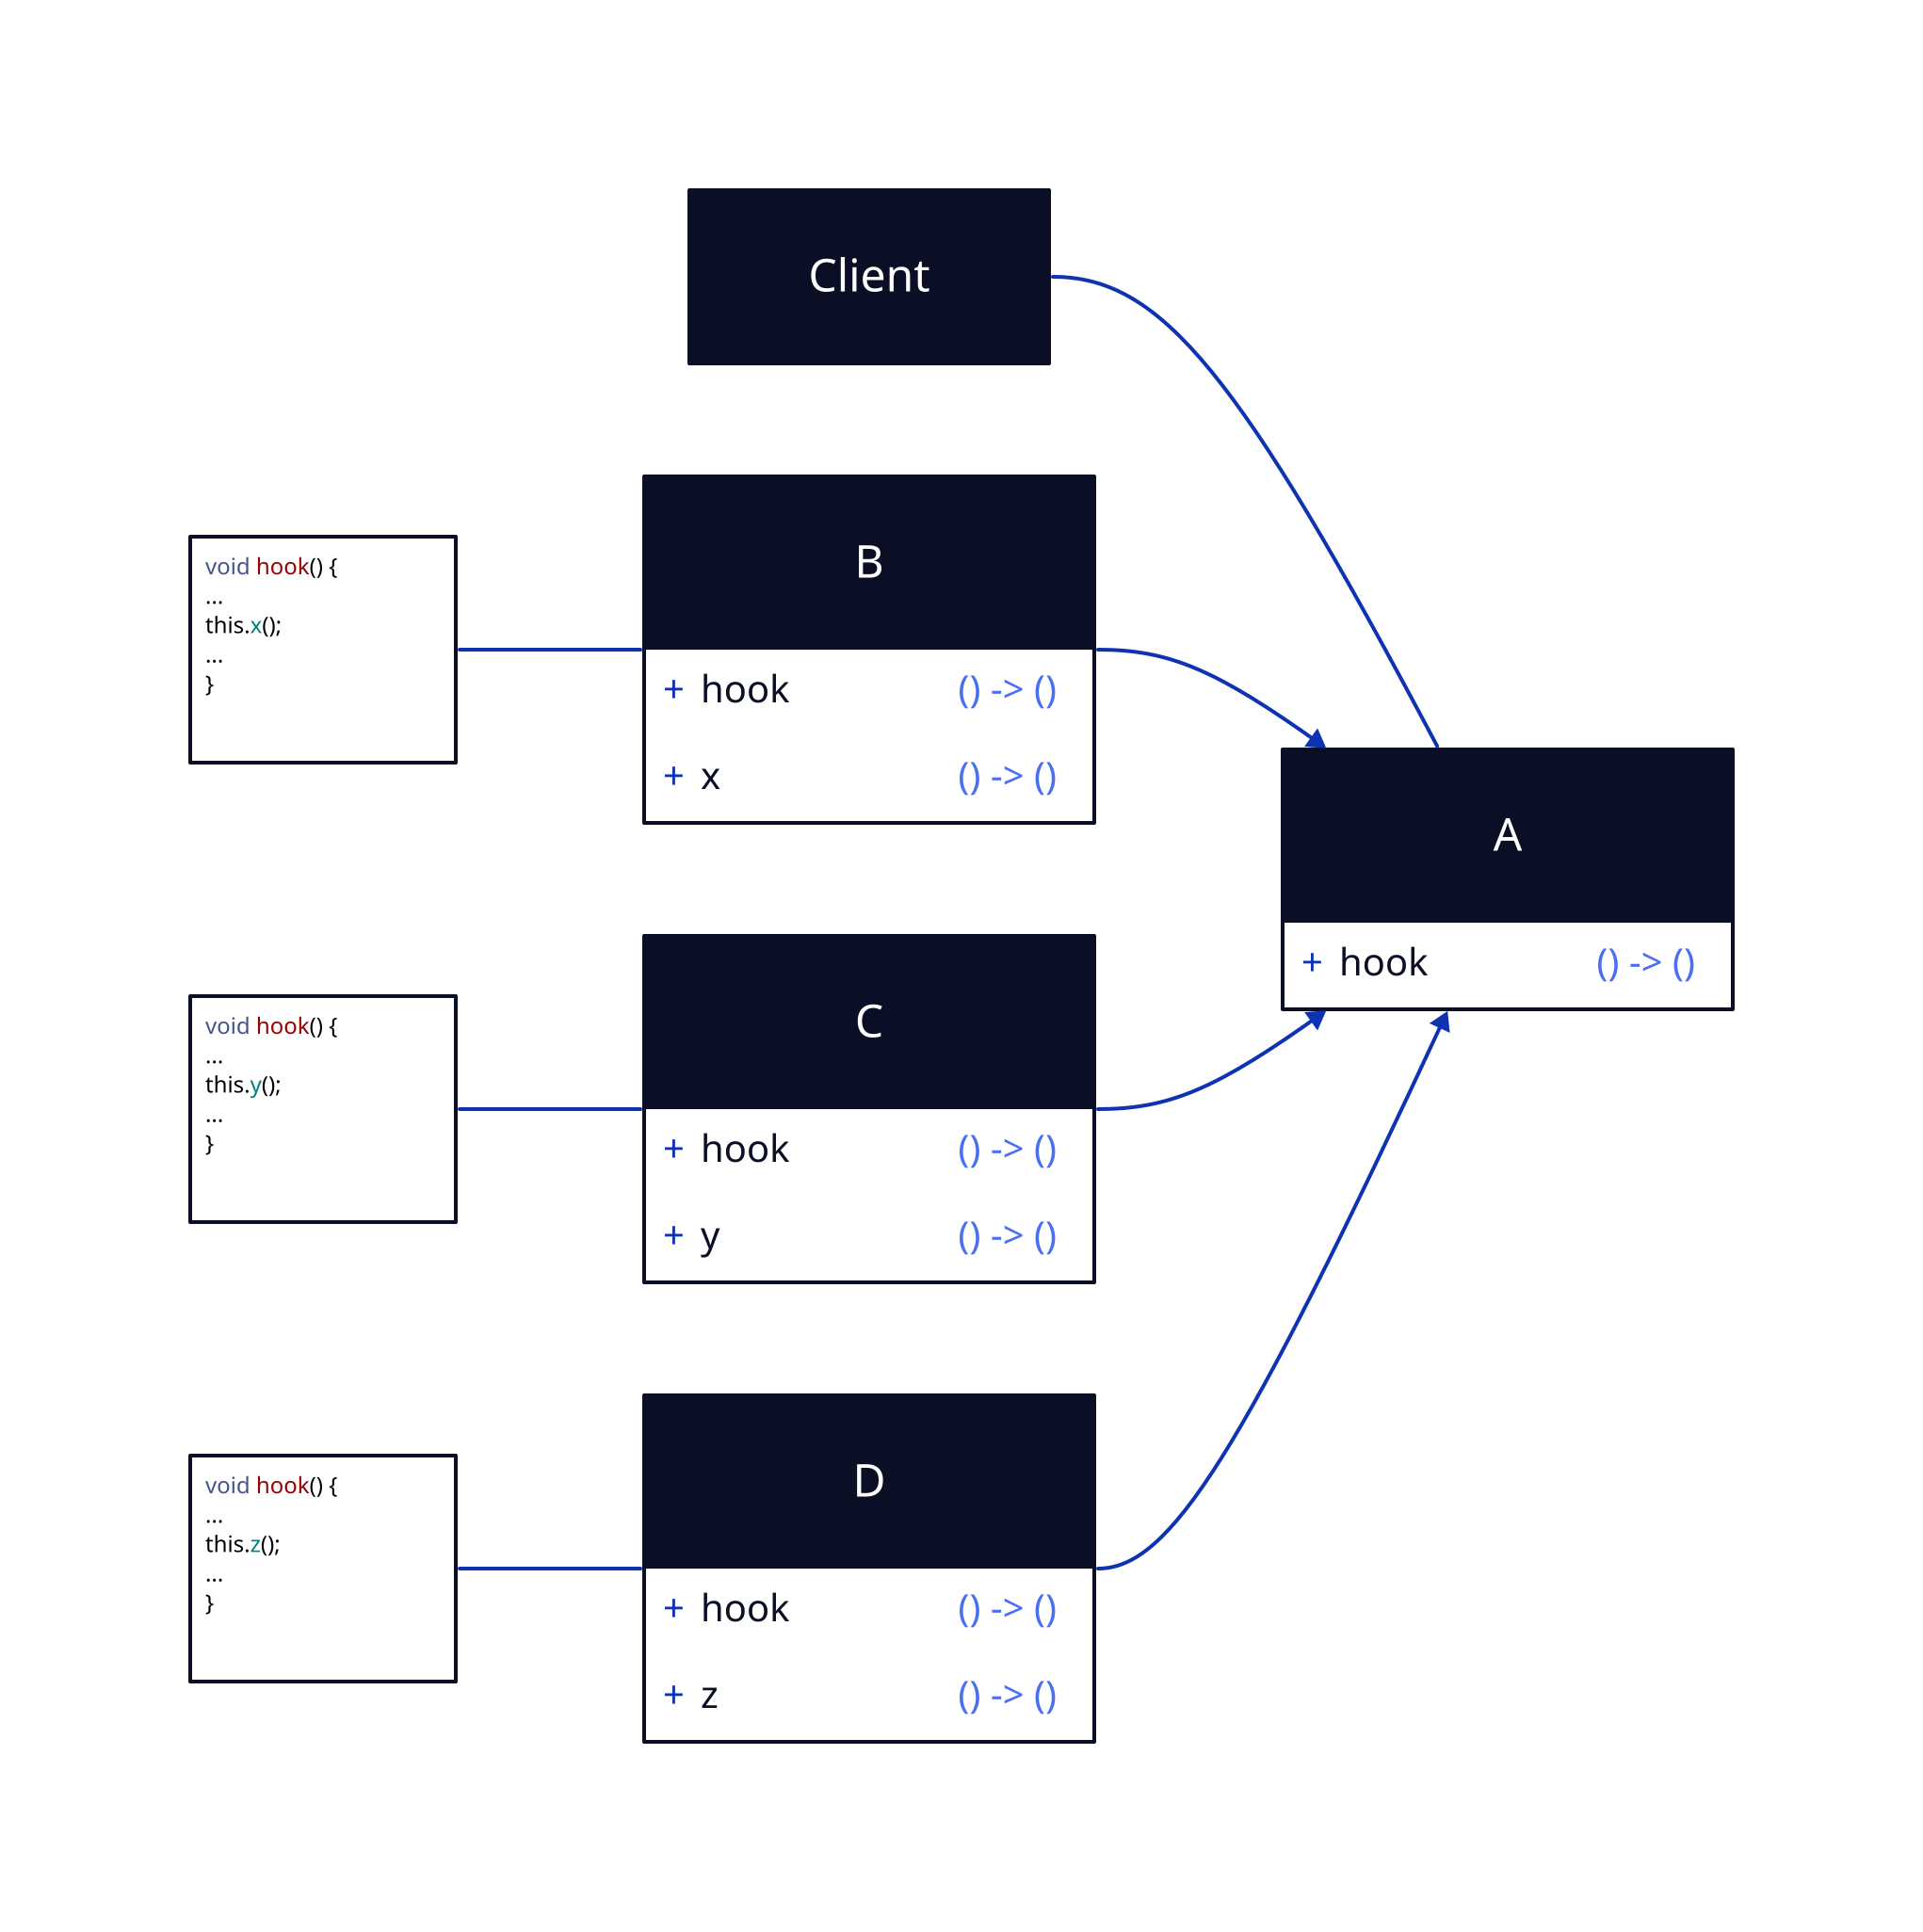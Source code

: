 direction: right

cl: Client {
  shape: class
}
a: A {
  shape: class
  hook: () -> ()
}
b: B {
  shape: class
  hook: () -> ()
  x: () -> ()
}
c: C {
  shape: class
  hook: () -> ()
  y: () -> ()
}
d: D {
  shape: class
  hook: () -> ()
  z: () -> ()
}
b_note: |`java
  void hook() {
    ...
    this.x();
    ...
  }
`|
b_note -- b.hook
c_note: |`java
  void hook() {
    ...
    this.y();
    ...
  }
`|
c_note -- c.hook
d_note: |`java
  void hook() {
    ...
    this.z();
    ...
  }
`|
d_note -- d.hook
cl -- a
b -> a
c -> a
d -> a
